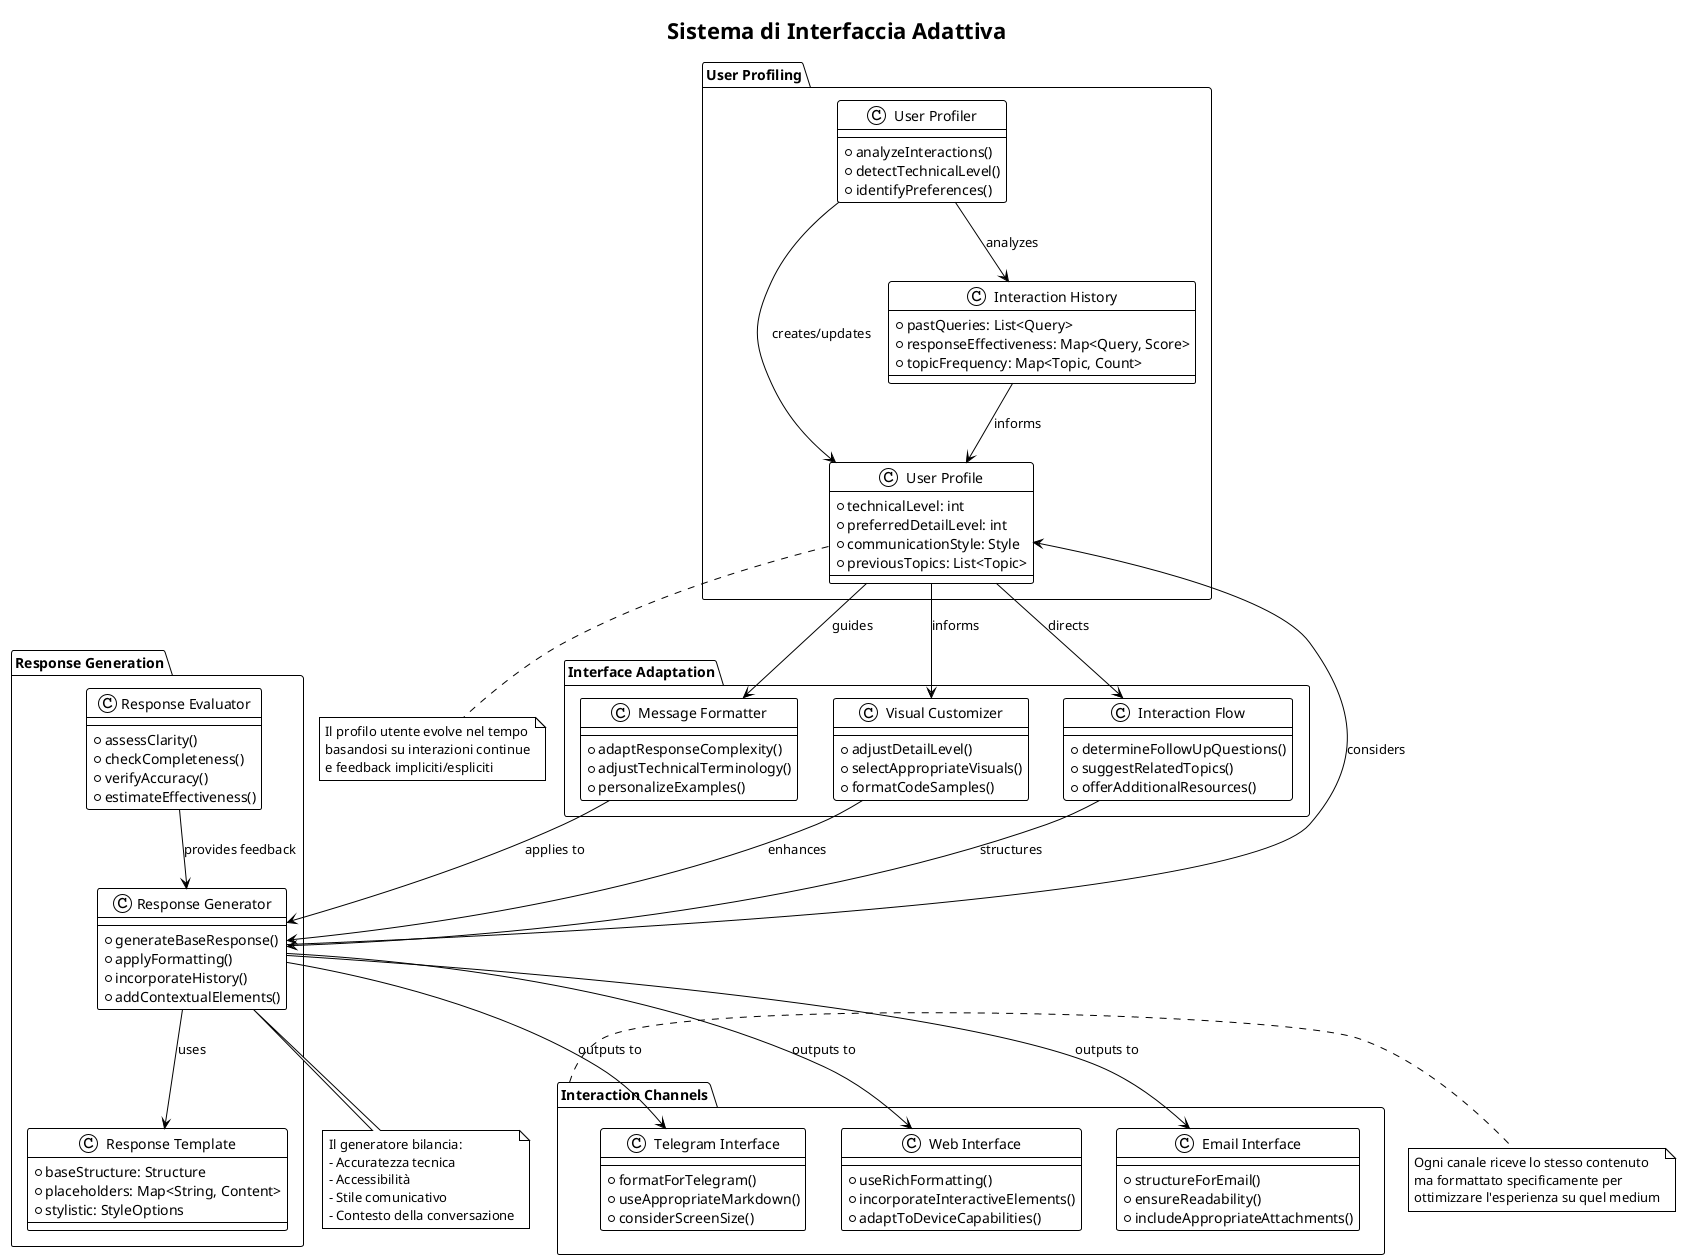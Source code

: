 @startuml Adaptive Interface

!theme plain
skinparam backgroundColor white
skinparam classFontSize 14
skinparam classFontName Arial

title "Sistema di Interfaccia Adattiva"

package "User Profiling" as UP {
  class "User Profiler" as UserProfiler {
    + analyzeInteractions()
    + detectTechnicalLevel()
    + identifyPreferences()
  }
  
  class "User Profile" as UserProfile {
    + technicalLevel: int
    + preferredDetailLevel: int
    + communicationStyle: Style
    + previousTopics: List<Topic>
  }
  
  class "Interaction History" as History {
    + pastQueries: List<Query>
    + responseEffectiveness: Map<Query, Score>
    + topicFrequency: Map<Topic, Count>
  }
}

package "Interface Adaptation" as IA {
  class "Message Formatter" as Formatter {
    + adaptResponseComplexity()
    + adjustTechnicalTerminology()
    + personalizeExamples()
  }
  
  class "Visual Customizer" as Visual {
    + adjustDetailLevel()
    + selectAppropriateVisuals()
    + formatCodeSamples()
  }
  
  class "Interaction Flow" as Flow {
    + determineFollowUpQuestions()
    + suggestRelatedTopics()
    + offerAdditionalResources()
  }
}

package "Response Generation" as RG {
  class "Response Generator" as Generator {
    + generateBaseResponse()
    + applyFormatting()
    + incorporateHistory()
    + addContextualElements()
  }
  
  class "Response Template" as Template {
    + baseStructure: Structure
    + placeholders: Map<String, Content>
    + stylistic: StyleOptions
  }
  
  class "Response Evaluator" as Evaluator {
    + assessClarity()
    + checkCompleteness()
    + verifyAccuracy()
    + estimateEffectiveness()
  }
}

package "Interaction Channels" as IC {
  class "Telegram Interface" as Telegram {
    + formatForTelegram()
    + useAppropriateMarkdown()
    + considerScreenSize()
  }
  
  class "Web Interface" as Web {
    + useRichFormatting()
    + incorporateInteractiveElements()
    + adaptToDeviceCapabilities()
  }
  
  class "Email Interface" as Email {
    + structureForEmail()
    + ensureReadability()
    + includeAppropriateAttachments()
  }
}

' Relationships
UserProfiler --> UserProfile : creates/updates
UserProfiler --> History : analyzes
History --> UserProfile : informs

UserProfile --> Formatter : guides
UserProfile --> Visual : informs
UserProfile --> Flow : directs

Generator --> Template : uses
Generator --> UserProfile : considers
Evaluator --> Generator : provides feedback

Formatter --> Generator : applies to
Visual --> Generator : enhances
Flow --> Generator : structures

Generator --> Telegram : outputs to
Generator --> Web : outputs to
Generator --> Email : outputs to

note bottom of UserProfile
  Il profilo utente evolve nel tempo
  basandosi su interazioni continue
  e feedback impliciti/espliciti
end note

note bottom of Generator
  Il generatore bilancia:
  - Accuratezza tecnica
  - Accessibilità
  - Stile comunicativo
  - Contesto della conversazione
end note

note right of IC
  Ogni canale riceve lo stesso contenuto
  ma formattato specificamente per
  ottimizzare l'esperienza su quel medium
end note

@enduml
